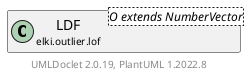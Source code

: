 @startuml
    remove .*\.(Instance|Par|Parameterizer|Factory)$
    set namespaceSeparator none
    hide empty fields
    hide empty methods

    class "<size:14>LDF.Par\n<size:10>elki.outlier.lof" as elki.outlier.lof.LDF.Par<O extends NumberVector> {
        {static} +KERNEL_ID: OptionID
        {static} +K_ID: OptionID
        {static} +H_ID: OptionID
        {static} +C_ID: OptionID
        #distance: Distance<? super NumberVector>
        #k: int
        #kernel: KernelDensityFunction
        #h: double
        #c: double
        +configure(Parameterization): void
        +make(): LDF<O extends NumberVector>
    }

    interface "<size:14>Parameterizer\n<size:10>elki.utilities.optionhandling" as elki.utilities.optionhandling.Parameterizer [[../../utilities/optionhandling/Parameterizer.html]] {
        {abstract} +make(): Object
    }
    class "<size:14>LDF\n<size:10>elki.outlier.lof" as elki.outlier.lof.LDF<O extends NumberVector> [[LDF.html]]

    elki.utilities.optionhandling.Parameterizer <|.. elki.outlier.lof.LDF.Par
    elki.outlier.lof.LDF +-- elki.outlier.lof.LDF.Par

    center footer UMLDoclet 2.0.19, PlantUML 1.2022.8
@enduml
